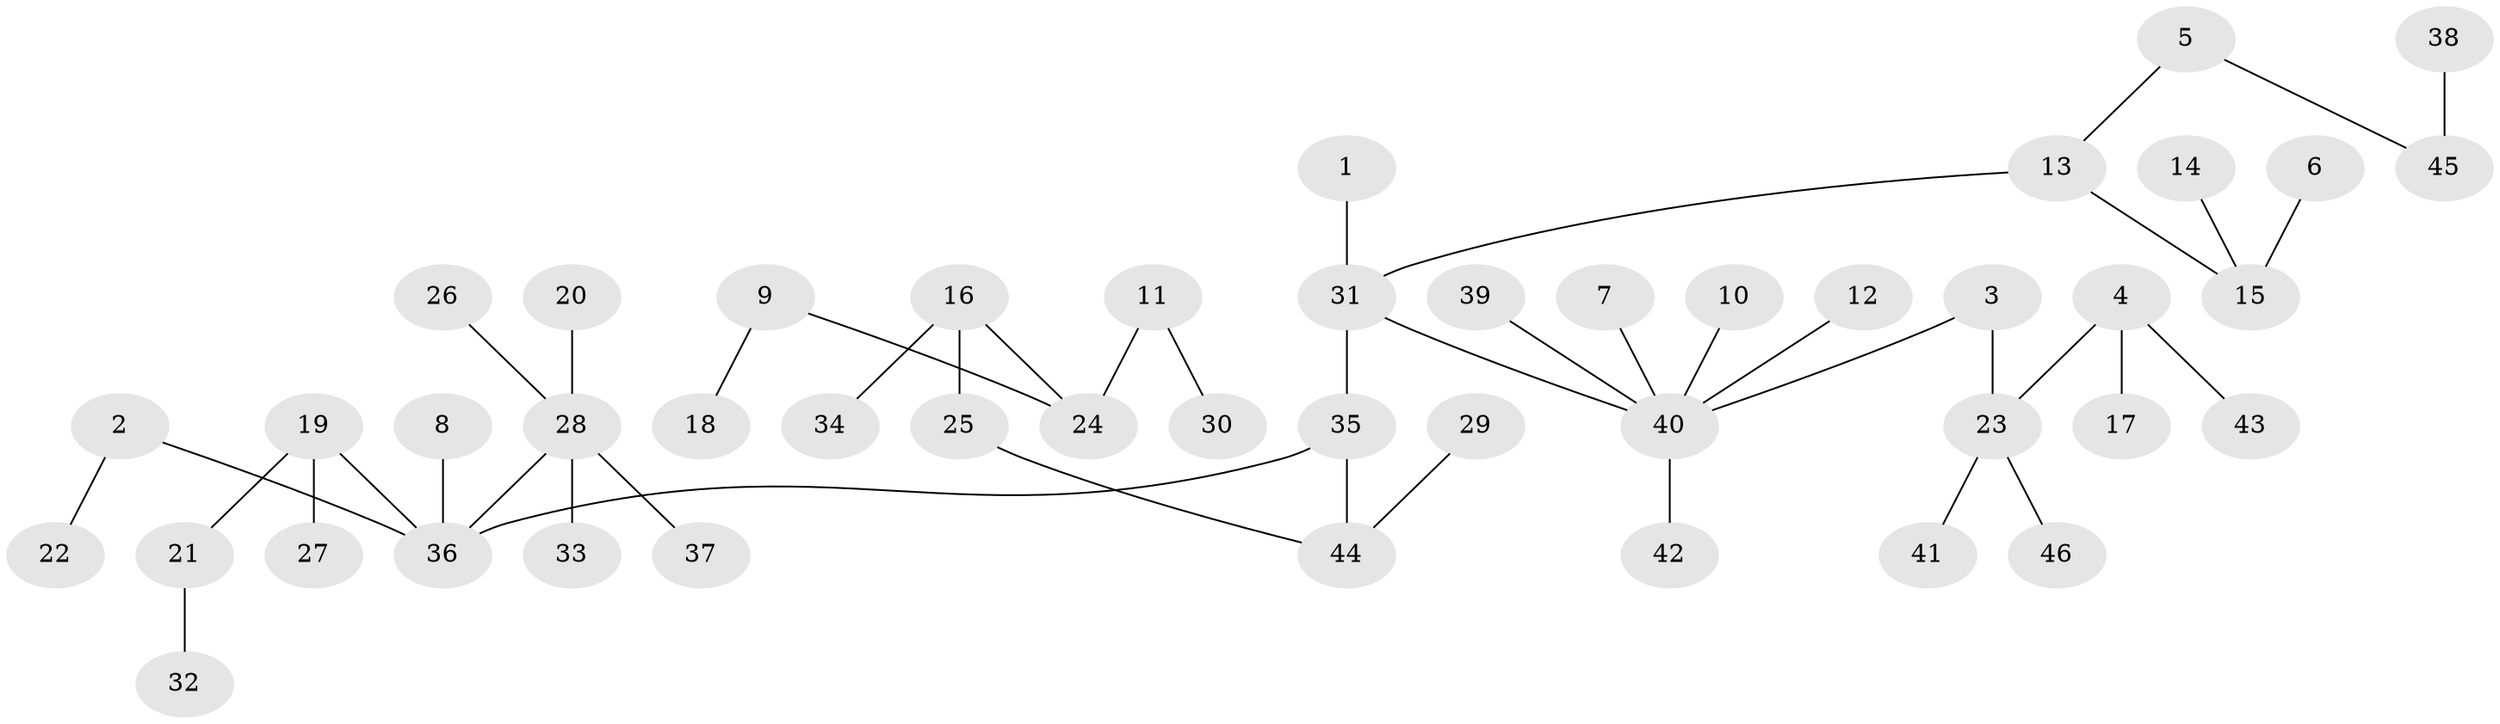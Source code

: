 // original degree distribution, {6: 0.03296703296703297, 5: 0.03296703296703297, 9: 0.01098901098901099, 4: 0.07692307692307693, 2: 0.27472527472527475, 7: 0.01098901098901099, 1: 0.5494505494505495, 3: 0.01098901098901099}
// Generated by graph-tools (version 1.1) at 2025/02/03/09/25 03:02:29]
// undirected, 46 vertices, 45 edges
graph export_dot {
graph [start="1"]
  node [color=gray90,style=filled];
  1;
  2;
  3;
  4;
  5;
  6;
  7;
  8;
  9;
  10;
  11;
  12;
  13;
  14;
  15;
  16;
  17;
  18;
  19;
  20;
  21;
  22;
  23;
  24;
  25;
  26;
  27;
  28;
  29;
  30;
  31;
  32;
  33;
  34;
  35;
  36;
  37;
  38;
  39;
  40;
  41;
  42;
  43;
  44;
  45;
  46;
  1 -- 31 [weight=1.0];
  2 -- 22 [weight=1.0];
  2 -- 36 [weight=1.0];
  3 -- 23 [weight=1.0];
  3 -- 40 [weight=1.0];
  4 -- 17 [weight=1.0];
  4 -- 23 [weight=1.0];
  4 -- 43 [weight=1.0];
  5 -- 13 [weight=1.0];
  5 -- 45 [weight=1.0];
  6 -- 15 [weight=1.0];
  7 -- 40 [weight=1.0];
  8 -- 36 [weight=1.0];
  9 -- 18 [weight=1.0];
  9 -- 24 [weight=1.0];
  10 -- 40 [weight=1.0];
  11 -- 24 [weight=1.0];
  11 -- 30 [weight=1.0];
  12 -- 40 [weight=1.0];
  13 -- 15 [weight=1.0];
  13 -- 31 [weight=1.0];
  14 -- 15 [weight=1.0];
  16 -- 24 [weight=1.0];
  16 -- 25 [weight=1.0];
  16 -- 34 [weight=1.0];
  19 -- 21 [weight=1.0];
  19 -- 27 [weight=1.0];
  19 -- 36 [weight=1.0];
  20 -- 28 [weight=1.0];
  21 -- 32 [weight=1.0];
  23 -- 41 [weight=1.0];
  23 -- 46 [weight=1.0];
  25 -- 44 [weight=1.0];
  26 -- 28 [weight=1.0];
  28 -- 33 [weight=1.0];
  28 -- 36 [weight=1.0];
  28 -- 37 [weight=1.0];
  29 -- 44 [weight=1.0];
  31 -- 35 [weight=1.0];
  31 -- 40 [weight=1.0];
  35 -- 36 [weight=1.0];
  35 -- 44 [weight=1.0];
  38 -- 45 [weight=1.0];
  39 -- 40 [weight=1.0];
  40 -- 42 [weight=1.0];
}
